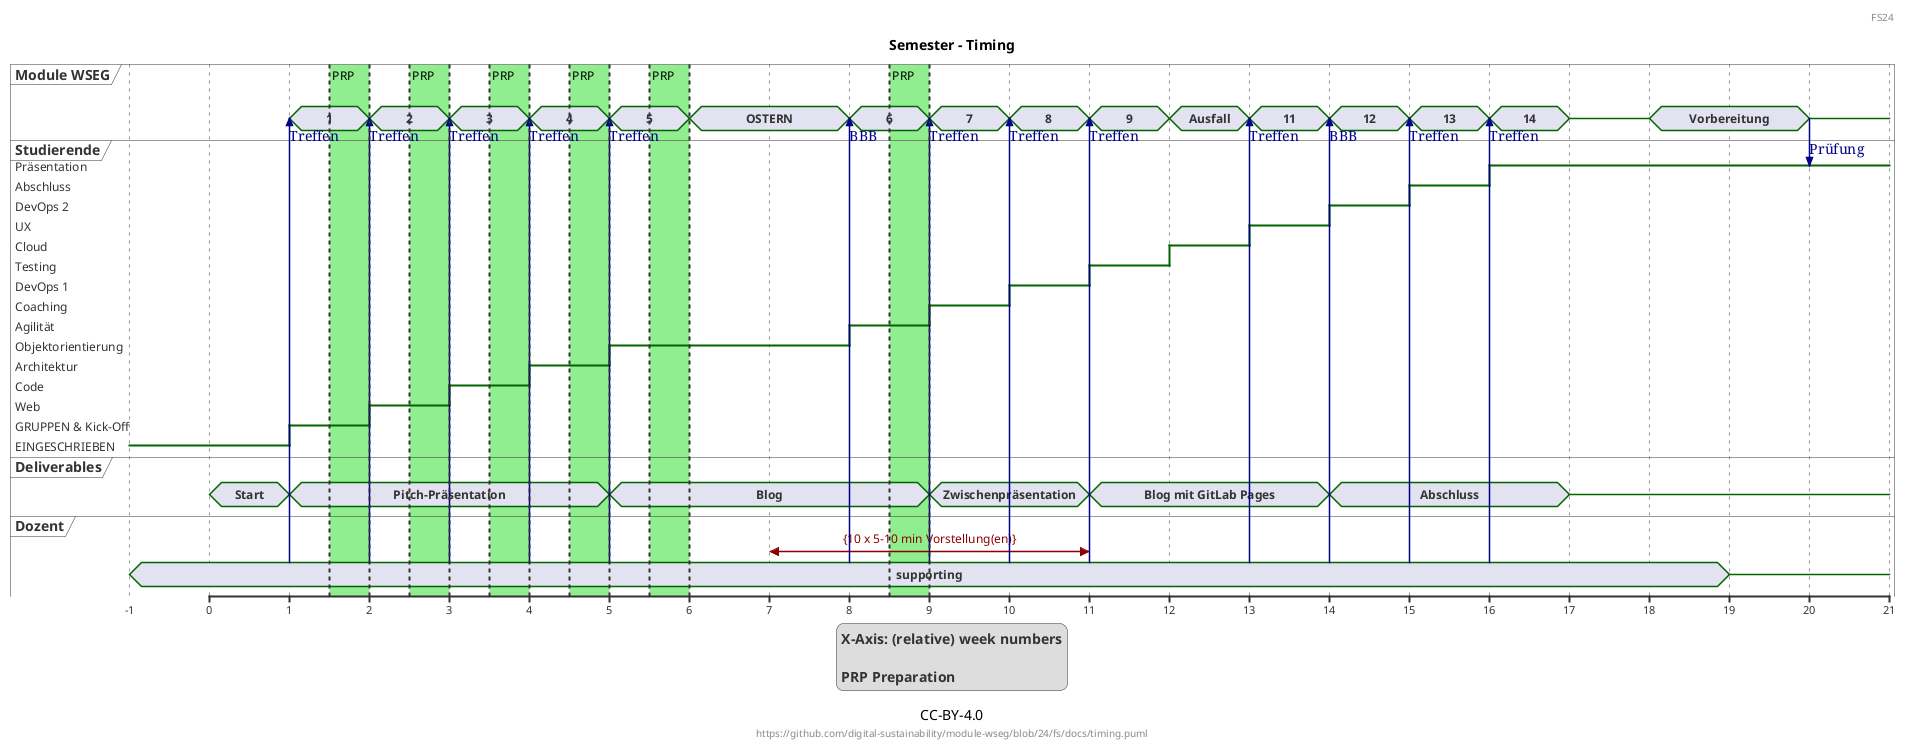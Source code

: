 @startuml
Title Semester - Timing
header: FS24
footer: "https://github.com/digital-sustainability/module-wseg/blob/24/fs/docs/timing.puml"
caption CC-BY-4.0

legend
X-Axis: (relative) week numbers

PRP Preparation
end legend

concise "Module WSEG" as module
robust "Studierende" as studi
concise "Deliverables" as tasks
concise "Dozent" as dozent
scale 1 as 80 pixels

@-1
studi is EINGESCHRIEBEN
dozent is supporting

@+1
tasks is Start

@1
dozent -> module: Treffen
module is "1"
tasks is "Pitch-Präsentation"
studi is "GRUPPEN & Kick-Off"

@+1
dozent -> module: Treffen
module is "2"
studi is "Web"

@+1
dozent -> module: Treffen
module is "3"
studi is "Code"
@7 <-> @11 : {10 x 5-10 min Vorstellung(en)}

@+1
dozent -> module: Treffen
module is "4"
studi is "Architektur"

@+1
dozent -> module: Treffen
module is "5"
tasks is "Blog"
studi is "Objektorientierung"

@+1
module is "OSTERN"

@+2
dozent -> module: BBB
module is "6"
studi is "Agilität"

@+1
dozent -> module: Treffen
module is "7"
tasks is "Zwischenpräsentation"
studi is "Coaching"

@+1
dozent -> module: Treffen
module is "8 "
studi is "DevOps 1"

@+1
dozent -> module: Treffen
module is "9"
studi is "Testing"
tasks is "Blog mit GitLab Pages"

@+1
module is "Ausfall"
studi is "Cloud"

@+1
dozent -> module: Treffen
module is "11"
studi is "UX"

@+1
dozent -> module: BBB
module is "12"
studi is "DevOps 2"
tasks is "Abschluss"

@+1
dozent -> module: Treffen
module is "13"
studi is "Abschluss"

@+1
dozent -> module: Treffen
module is "14"
studi is "Präsentation"

@+1
module is {-}
tasks is {-}

@+1
module is Vorbereitung

@+1
dozent is {-}

@+1
module -> studi: Prüfung
module is {-}

highlight 1.5 to 2 #lightgreen : PRP
highlight 2.5 to 3 #lightgreen : PRP
highlight 3.5 to 4 #lightgreen : PRP
highlight 4.5 to 5 #lightgreen : PRP
highlight 5.5 to 6 #lightgreen : PRP
highlight 8.5 to 9 #lightgreen : PRP

@enduml
